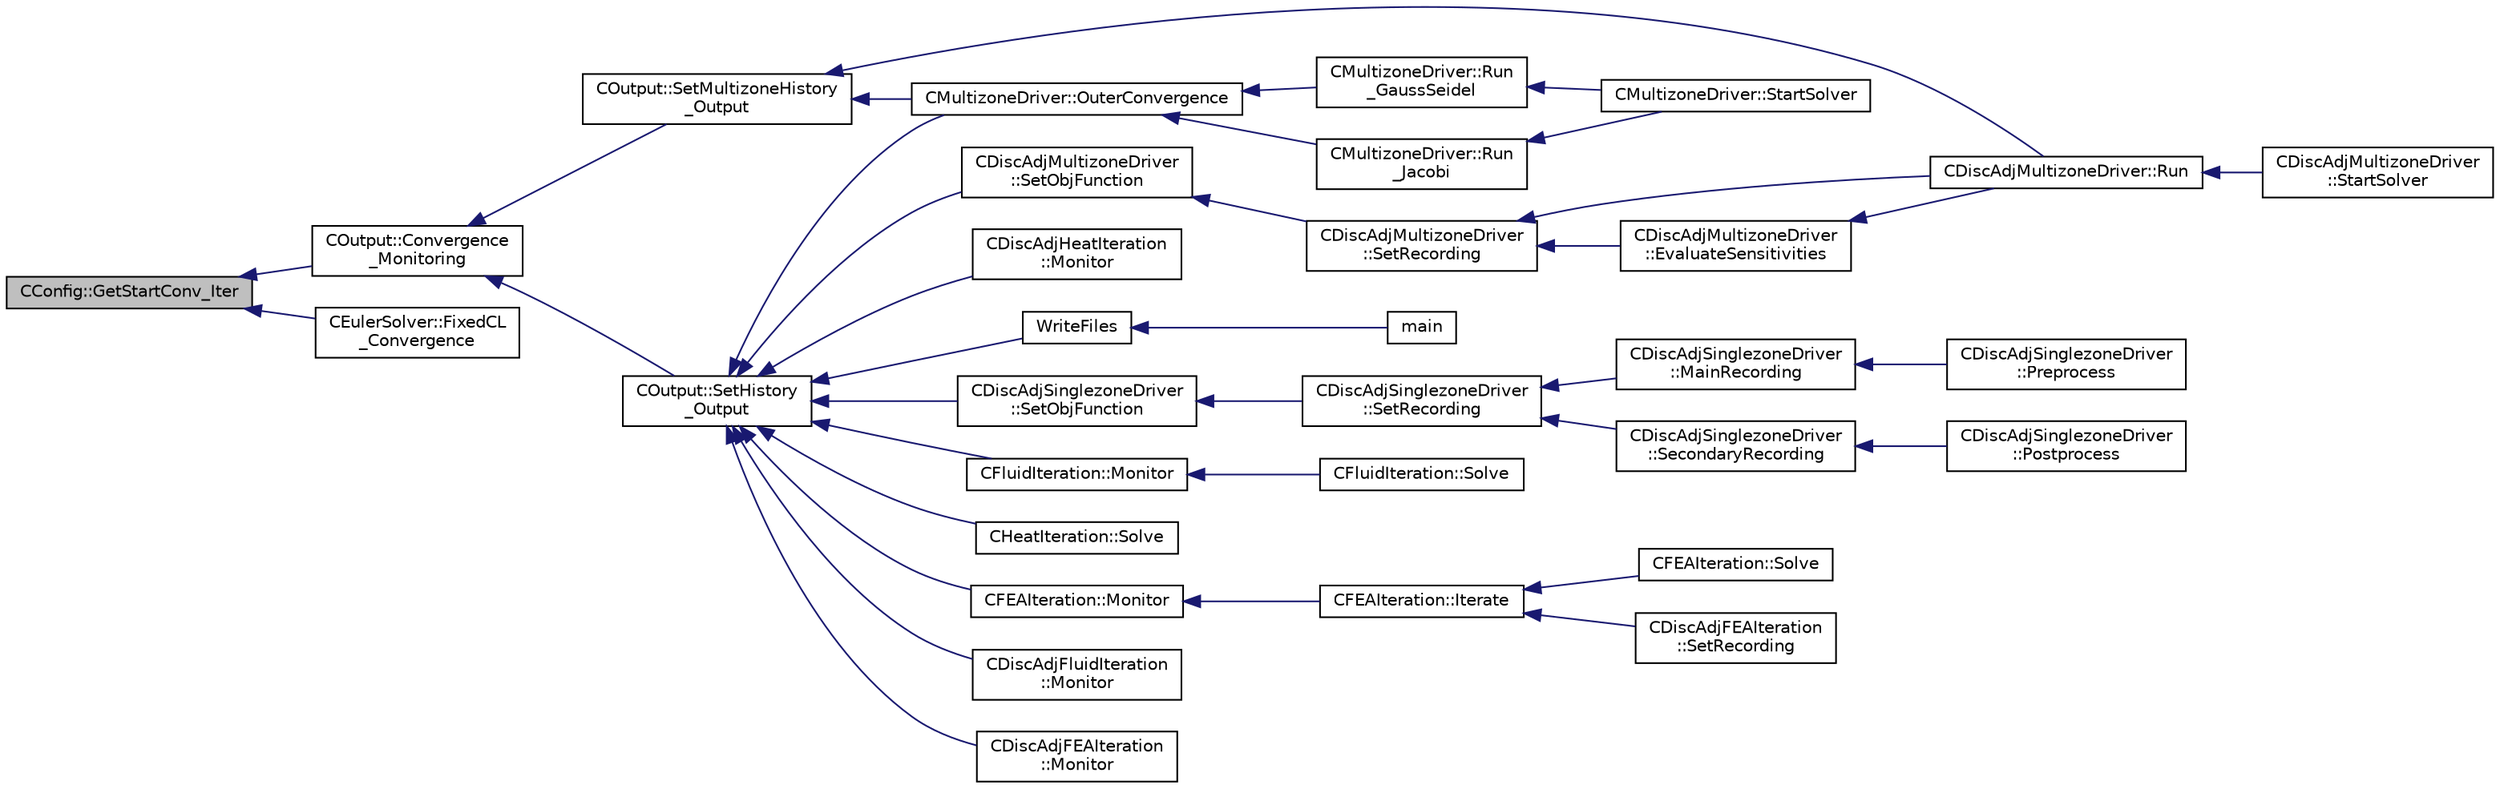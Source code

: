 digraph "CConfig::GetStartConv_Iter"
{
  edge [fontname="Helvetica",fontsize="10",labelfontname="Helvetica",labelfontsize="10"];
  node [fontname="Helvetica",fontsize="10",shape=record];
  rankdir="LR";
  Node11663 [label="CConfig::GetStartConv_Iter",height=0.2,width=0.4,color="black", fillcolor="grey75", style="filled", fontcolor="black"];
  Node11663 -> Node11664 [dir="back",color="midnightblue",fontsize="10",style="solid",fontname="Helvetica"];
  Node11664 [label="COutput::Convergence\l_Monitoring",height=0.2,width=0.4,color="black", fillcolor="white", style="filled",URL="$class_c_output.html#ad6a512715652bcf82c907b92da4302b8",tooltip="Monitor the convergence of an output field. "];
  Node11664 -> Node11665 [dir="back",color="midnightblue",fontsize="10",style="solid",fontname="Helvetica"];
  Node11665 [label="COutput::SetHistory\l_Output",height=0.2,width=0.4,color="black", fillcolor="white", style="filled",URL="$class_c_output.html#acf84143df1a158647605c980ecae2d7c",tooltip="Collects history data from the solvers, monitors the convergence and writes to screen and history fil..."];
  Node11665 -> Node11666 [dir="back",color="midnightblue",fontsize="10",style="solid",fontname="Helvetica"];
  Node11666 [label="CDiscAdjMultizoneDriver\l::SetObjFunction",height=0.2,width=0.4,color="black", fillcolor="white", style="filled",URL="$class_c_disc_adj_multizone_driver.html#afda203e78a0e4cfde8c3fbb02ef3fd3e",tooltip="Set the objective function. "];
  Node11666 -> Node11667 [dir="back",color="midnightblue",fontsize="10",style="solid",fontname="Helvetica"];
  Node11667 [label="CDiscAdjMultizoneDriver\l::SetRecording",height=0.2,width=0.4,color="black", fillcolor="white", style="filled",URL="$class_c_disc_adj_multizone_driver.html#a441f8669a04147aacab7df463e1dd021",tooltip="Record one iteration of the primal problem within each zone. "];
  Node11667 -> Node11668 [dir="back",color="midnightblue",fontsize="10",style="solid",fontname="Helvetica"];
  Node11668 [label="CDiscAdjMultizoneDriver::Run",height=0.2,width=0.4,color="black", fillcolor="white", style="filled",URL="$class_c_disc_adj_multizone_driver.html#af996aecdb6d20aa4fc81c9b67295abf5",tooltip="[Overload] Run an discrete adjoint update of all solvers within multiple zones. "];
  Node11668 -> Node11669 [dir="back",color="midnightblue",fontsize="10",style="solid",fontname="Helvetica"];
  Node11669 [label="CDiscAdjMultizoneDriver\l::StartSolver",height=0.2,width=0.4,color="black", fillcolor="white", style="filled",URL="$class_c_disc_adj_multizone_driver.html#a75de0a1a482ceeed4301a384f1515092",tooltip="[Overload] Launch the computation for discrete adjoint multizone problems. "];
  Node11667 -> Node11670 [dir="back",color="midnightblue",fontsize="10",style="solid",fontname="Helvetica"];
  Node11670 [label="CDiscAdjMultizoneDriver\l::EvaluateSensitivities",height=0.2,width=0.4,color="black", fillcolor="white", style="filled",URL="$class_c_disc_adj_multizone_driver.html#ac2789097629674cfb7d4de64954024df",tooltip="Evaluate sensitivites for the current adjoint solution and output files. "];
  Node11670 -> Node11668 [dir="back",color="midnightblue",fontsize="10",style="solid",fontname="Helvetica"];
  Node11665 -> Node11671 [dir="back",color="midnightblue",fontsize="10",style="solid",fontname="Helvetica"];
  Node11671 [label="CDiscAdjSinglezoneDriver\l::SetObjFunction",height=0.2,width=0.4,color="black", fillcolor="white", style="filled",URL="$class_c_disc_adj_singlezone_driver.html#aea0513ac808106c6a92be610b3b17a6a",tooltip="Set the objective function. "];
  Node11671 -> Node11672 [dir="back",color="midnightblue",fontsize="10",style="solid",fontname="Helvetica"];
  Node11672 [label="CDiscAdjSinglezoneDriver\l::SetRecording",height=0.2,width=0.4,color="black", fillcolor="white", style="filled",URL="$class_c_disc_adj_singlezone_driver.html#a7e519f0f189a3a102b0630edaaa9d233",tooltip="Record one iteration of a flow iteration in within multiple zones. "];
  Node11672 -> Node11673 [dir="back",color="midnightblue",fontsize="10",style="solid",fontname="Helvetica"];
  Node11673 [label="CDiscAdjSinglezoneDriver\l::MainRecording",height=0.2,width=0.4,color="black", fillcolor="white", style="filled",URL="$class_c_disc_adj_singlezone_driver.html#af4087bc4859a336b67555336d8f28aaf",tooltip="Record the main computational path. "];
  Node11673 -> Node11674 [dir="back",color="midnightblue",fontsize="10",style="solid",fontname="Helvetica"];
  Node11674 [label="CDiscAdjSinglezoneDriver\l::Preprocess",height=0.2,width=0.4,color="black", fillcolor="white", style="filled",URL="$class_c_disc_adj_singlezone_driver.html#a2d0785572312526d0bd695a14dd405f2",tooltip="Preprocess the single-zone iteration. "];
  Node11672 -> Node11675 [dir="back",color="midnightblue",fontsize="10",style="solid",fontname="Helvetica"];
  Node11675 [label="CDiscAdjSinglezoneDriver\l::SecondaryRecording",height=0.2,width=0.4,color="black", fillcolor="white", style="filled",URL="$class_c_disc_adj_singlezone_driver.html#ad328a74dd89ed2e335b22c4bf2b53cb0",tooltip="Record the secondary computational path. "];
  Node11675 -> Node11676 [dir="back",color="midnightblue",fontsize="10",style="solid",fontname="Helvetica"];
  Node11676 [label="CDiscAdjSinglezoneDriver\l::Postprocess",height=0.2,width=0.4,color="black", fillcolor="white", style="filled",URL="$class_c_disc_adj_singlezone_driver.html#af0ac923c07d86674b252c28df9a115da",tooltip="Postprocess the adjoint iteration for ZONE_0. "];
  Node11665 -> Node11677 [dir="back",color="midnightblue",fontsize="10",style="solid",fontname="Helvetica"];
  Node11677 [label="CMultizoneDriver::OuterConvergence",height=0.2,width=0.4,color="black", fillcolor="white", style="filled",URL="$class_c_multizone_driver.html#ae72bb40195e4066bc4be4adfb0df29e9",tooltip="Check the convergence at the outer level. "];
  Node11677 -> Node11678 [dir="back",color="midnightblue",fontsize="10",style="solid",fontname="Helvetica"];
  Node11678 [label="CMultizoneDriver::Run\l_GaussSeidel",height=0.2,width=0.4,color="black", fillcolor="white", style="filled",URL="$class_c_multizone_driver.html#a8036223cdbe0c0d4552f17f6bad9189b",tooltip="Run a Block Gauss-Seidel iteration in all physical zones. "];
  Node11678 -> Node11679 [dir="back",color="midnightblue",fontsize="10",style="solid",fontname="Helvetica"];
  Node11679 [label="CMultizoneDriver::StartSolver",height=0.2,width=0.4,color="black", fillcolor="white", style="filled",URL="$class_c_multizone_driver.html#a03cfc000c383ef0d86d34e1c6aef5ff3",tooltip="[Overload] Launch the computation for multizone problems. "];
  Node11677 -> Node11680 [dir="back",color="midnightblue",fontsize="10",style="solid",fontname="Helvetica"];
  Node11680 [label="CMultizoneDriver::Run\l_Jacobi",height=0.2,width=0.4,color="black", fillcolor="white", style="filled",URL="$class_c_multizone_driver.html#a1bf2824daac5a10e8fb7387676eee338",tooltip="Run a Block-Jacobi iteration in all physical zones. "];
  Node11680 -> Node11679 [dir="back",color="midnightblue",fontsize="10",style="solid",fontname="Helvetica"];
  Node11665 -> Node11681 [dir="back",color="midnightblue",fontsize="10",style="solid",fontname="Helvetica"];
  Node11681 [label="CFluidIteration::Monitor",height=0.2,width=0.4,color="black", fillcolor="white", style="filled",URL="$class_c_fluid_iteration.html#a563192d869a4e82151c0bf6781b4890d",tooltip="Monitors the convergence and other metrics for the fluid system. "];
  Node11681 -> Node11682 [dir="back",color="midnightblue",fontsize="10",style="solid",fontname="Helvetica"];
  Node11682 [label="CFluidIteration::Solve",height=0.2,width=0.4,color="black", fillcolor="white", style="filled",URL="$class_c_fluid_iteration.html#ae22cd342c9c9d2ea5ac3f5103394ff80",tooltip="Iterate the fluid system for a number of Inner_Iter iterations. "];
  Node11665 -> Node11683 [dir="back",color="midnightblue",fontsize="10",style="solid",fontname="Helvetica"];
  Node11683 [label="CHeatIteration::Solve",height=0.2,width=0.4,color="black", fillcolor="white", style="filled",URL="$class_c_heat_iteration.html#ac9bc702cd04ec181d142db04b176e3b1",tooltip="Perform a single iteration of the wave system. "];
  Node11665 -> Node11684 [dir="back",color="midnightblue",fontsize="10",style="solid",fontname="Helvetica"];
  Node11684 [label="CFEAIteration::Monitor",height=0.2,width=0.4,color="black", fillcolor="white", style="filled",URL="$class_c_f_e_a_iteration.html#a7516ed7e4948785514ba831232614f4d",tooltip="Monitors the convergence and other metrics for the FEM system. "];
  Node11684 -> Node11685 [dir="back",color="midnightblue",fontsize="10",style="solid",fontname="Helvetica"];
  Node11685 [label="CFEAIteration::Iterate",height=0.2,width=0.4,color="black", fillcolor="white", style="filled",URL="$class_c_f_e_a_iteration.html#af34a9ca7d54a7b4c31ad4fb1a487a158",tooltip="Perform a single iteration for structural analysis using the Finite Element Method. "];
  Node11685 -> Node11686 [dir="back",color="midnightblue",fontsize="10",style="solid",fontname="Helvetica"];
  Node11686 [label="CFEAIteration::Solve",height=0.2,width=0.4,color="black", fillcolor="white", style="filled",URL="$class_c_f_e_a_iteration.html#a93300b80aae492f8f966c16652e83e08",tooltip="Iterate the structural system for a number of Inner_Iter iterations. "];
  Node11685 -> Node11687 [dir="back",color="midnightblue",fontsize="10",style="solid",fontname="Helvetica"];
  Node11687 [label="CDiscAdjFEAIteration\l::SetRecording",height=0.2,width=0.4,color="black", fillcolor="white", style="filled",URL="$class_c_disc_adj_f_e_a_iteration.html#ad5f0dcb01d13560ce5245301646dc3bd",tooltip="Record a single iteration of the direct FEM system. "];
  Node11665 -> Node11688 [dir="back",color="midnightblue",fontsize="10",style="solid",fontname="Helvetica"];
  Node11688 [label="CDiscAdjFluidIteration\l::Monitor",height=0.2,width=0.4,color="black", fillcolor="white", style="filled",URL="$class_c_disc_adj_fluid_iteration.html#a14cf7549b8fe39e06b8e9dfc8428a312",tooltip="Monitors the convergence and other metrics for the discrete adjoint fluid system. ..."];
  Node11665 -> Node11689 [dir="back",color="midnightblue",fontsize="10",style="solid",fontname="Helvetica"];
  Node11689 [label="CDiscAdjFEAIteration\l::Monitor",height=0.2,width=0.4,color="black", fillcolor="white", style="filled",URL="$class_c_disc_adj_f_e_a_iteration.html#a03edd3ebdc8edac7c0507c8572621f64",tooltip="Monitors the convergence and other metrics for the discrete adjoint mean flow system. "];
  Node11665 -> Node11690 [dir="back",color="midnightblue",fontsize="10",style="solid",fontname="Helvetica"];
  Node11690 [label="CDiscAdjHeatIteration\l::Monitor",height=0.2,width=0.4,color="black", fillcolor="white", style="filled",URL="$class_c_disc_adj_heat_iteration.html#a01381d44508f208bcb608bdf2d4db022",tooltip="Monitors the convergence and other metrics for the discrete adjoint fluid system. ..."];
  Node11665 -> Node11691 [dir="back",color="midnightblue",fontsize="10",style="solid",fontname="Helvetica"];
  Node11691 [label="WriteFiles",height=0.2,width=0.4,color="black", fillcolor="white", style="filled",URL="$_s_u2___s_o_l_8cpp.html#a43305e0af849b318ce139ccf6a164626"];
  Node11691 -> Node11692 [dir="back",color="midnightblue",fontsize="10",style="solid",fontname="Helvetica"];
  Node11692 [label="main",height=0.2,width=0.4,color="black", fillcolor="white", style="filled",URL="$_s_u2___s_o_l_8cpp.html#a0ddf1224851353fc92bfbff6f499fa97"];
  Node11664 -> Node11693 [dir="back",color="midnightblue",fontsize="10",style="solid",fontname="Helvetica"];
  Node11693 [label="COutput::SetMultizoneHistory\l_Output",height=0.2,width=0.4,color="black", fillcolor="white", style="filled",URL="$class_c_output.html#a15b0776bd2ed68b43e3c0bd3b9b56490"];
  Node11693 -> Node11668 [dir="back",color="midnightblue",fontsize="10",style="solid",fontname="Helvetica"];
  Node11693 -> Node11677 [dir="back",color="midnightblue",fontsize="10",style="solid",fontname="Helvetica"];
  Node11663 -> Node11694 [dir="back",color="midnightblue",fontsize="10",style="solid",fontname="Helvetica"];
  Node11694 [label="CEulerSolver::FixedCL\l_Convergence",height=0.2,width=0.4,color="black", fillcolor="white", style="filled",URL="$class_c_euler_solver.html#ad2884e30f2a3661d790bfff589812589",tooltip="Check for convergence of the Fixed CL mode to the target CL. "];
}
